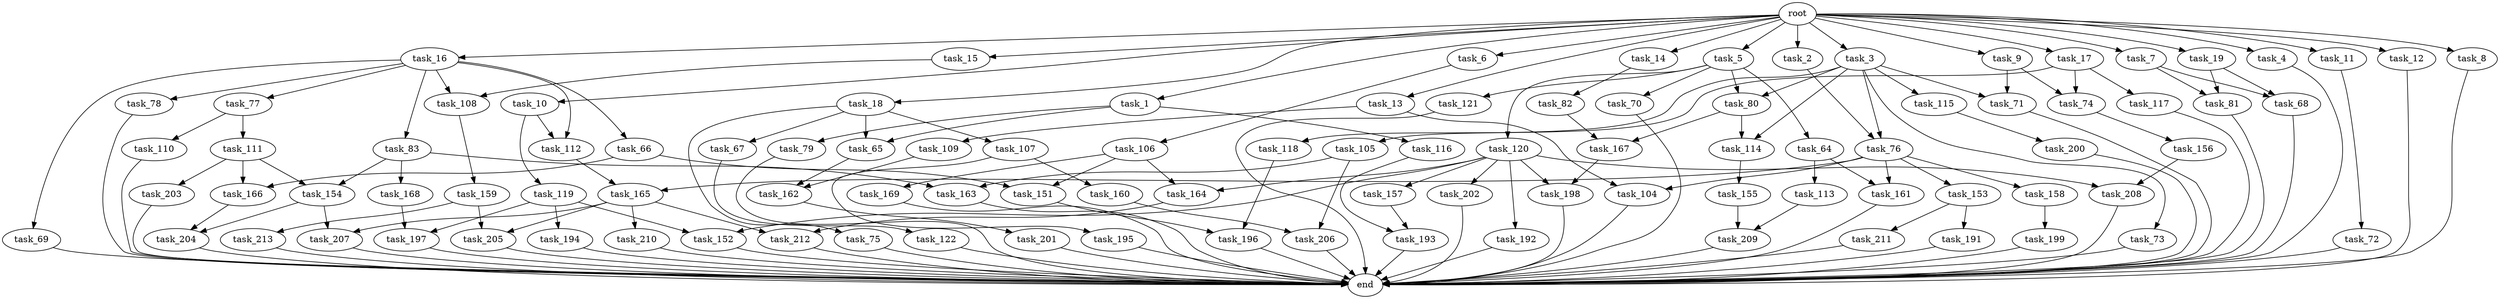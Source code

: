 digraph G {
  task_11 [size="2.048000"];
  task_204 [size="1992864825.344000"];
  task_195 [size="841813590.016000"];
  task_64 [size="1099511627.776000"];
  task_17 [size="2.048000"];
  task_15 [size="2.048000"];
  task_118 [size="618475290.624000"];
  task_69 [size="429496729.600000"];
  task_104 [size="343597383.680000"];
  task_155 [size="618475290.624000"];
  task_113 [size="429496729.600000"];
  task_199 [size="429496729.600000"];
  task_73 [size="618475290.624000"];
  task_197 [size="2233382993.920000"];
  task_7 [size="2.048000"];
  task_109 [size="68719476.736000"];
  task_67 [size="429496729.600000"];
  task_79 [size="154618822.656000"];
  task_157 [size="68719476.736000"];
  task_205 [size="2010044694.528000"];
  task_80 [size="1717986918.400000"];
  task_115 [size="618475290.624000"];
  task_75 [size="429496729.600000"];
  task_206 [size="1116691496.960000"];
  task_192 [size="68719476.736000"];
  task_203 [size="429496729.600000"];
  task_119 [size="274877906.944000"];
  task_107 [size="429496729.600000"];
  task_81 [size="996432412.672000"];
  task_196 [size="1546188226.560000"];
  task_112 [size="704374636.544000"];
  task_121 [size="1099511627.776000"];
  task_105 [size="618475290.624000"];
  task_83 [size="429496729.600000"];
  task_198 [size="1460288880.640000"];
  task_202 [size="68719476.736000"];
  task_3 [size="2.048000"];
  task_207 [size="2336462209.024000"];
  task_14 [size="2.048000"];
  task_153 [size="274877906.944000"];
  task_108 [size="584115552.256000"];
  task_158 [size="274877906.944000"];
  task_120 [size="1099511627.776000"];
  task_9 [size="2.048000"];
  task_111 [size="1717986918.400000"];
  end [size="0.000000"];
  root [size="0.000000"];
  task_191 [size="618475290.624000"];
  task_212 [size="1047972020.224000"];
  task_161 [size="704374636.544000"];
  task_165 [size="1666447310.848000"];
  task_4 [size="2.048000"];
  task_70 [size="1099511627.776000"];
  task_65 [size="584115552.256000"];
  task_78 [size="429496729.600000"];
  task_19 [size="2.048000"];
  task_13 [size="2.048000"];
  task_194 [size="1391569403.904000"];
  task_66 [size="429496729.600000"];
  task_210 [size="618475290.624000"];
  task_5 [size="2.048000"];
  task_169 [size="1717986918.400000"];
  task_168 [size="618475290.624000"];
  task_164 [size="1786706395.136000"];
  task_154 [size="1047972020.224000"];
  task_200 [size="274877906.944000"];
  task_6 [size="2.048000"];
  task_122 [size="1717986918.400000"];
  task_116 [size="154618822.656000"];
  task_16 [size="2.048000"];
  task_201 [size="68719476.736000"];
  task_152 [size="1460288880.640000"];
  task_106 [size="1099511627.776000"];
  task_117 [size="618475290.624000"];
  task_213 [size="1391569403.904000"];
  task_209 [size="1271310319.616000"];
  task_166 [size="1271310319.616000"];
  task_10 [size="2.048000"];
  task_110 [size="1717986918.400000"];
  task_193 [size="1168231104.512000"];
  task_74 [size="2010044694.528000"];
  task_160 [size="841813590.016000"];
  task_1 [size="2.048000"];
  task_208 [size="1168231104.512000"];
  task_159 [size="841813590.016000"];
  task_151 [size="2559800508.416000"];
  task_156 [size="841813590.016000"];
  task_68 [size="996432412.672000"];
  task_2 [size="2.048000"];
  task_72 [size="1391569403.904000"];
  task_71 [size="2010044694.528000"];
  task_114 [size="2010044694.528000"];
  task_12 [size="2.048000"];
  task_8 [size="2.048000"];
  task_167 [size="1460288880.640000"];
  task_163 [size="893353197.568000"];
  task_18 [size="2.048000"];
  task_82 [size="1391569403.904000"];
  task_211 [size="618475290.624000"];
  task_162 [size="1374389534.720000"];
  task_77 [size="429496729.600000"];
  task_76 [size="687194767.360000"];

  task_11 -> task_72 [size="679477248.000000"];
  task_204 -> end [size="1.000000"];
  task_195 -> end [size="1.000000"];
  task_64 -> task_113 [size="209715200.000000"];
  task_64 -> task_161 [size="209715200.000000"];
  task_17 -> task_105 [size="301989888.000000"];
  task_17 -> task_117 [size="301989888.000000"];
  task_17 -> task_74 [size="301989888.000000"];
  task_15 -> task_108 [size="75497472.000000"];
  task_118 -> task_196 [size="679477248.000000"];
  task_69 -> end [size="1.000000"];
  task_104 -> end [size="1.000000"];
  task_155 -> task_209 [size="411041792.000000"];
  task_113 -> task_209 [size="209715200.000000"];
  task_199 -> end [size="1.000000"];
  task_73 -> end [size="1.000000"];
  task_197 -> end [size="1.000000"];
  task_7 -> task_68 [size="75497472.000000"];
  task_7 -> task_81 [size="75497472.000000"];
  task_109 -> task_162 [size="536870912.000000"];
  task_67 -> task_122 [size="838860800.000000"];
  task_79 -> end [size="1.000000"];
  task_157 -> task_193 [size="33554432.000000"];
  task_205 -> end [size="1.000000"];
  task_80 -> task_114 [size="679477248.000000"];
  task_80 -> task_167 [size="679477248.000000"];
  task_115 -> task_200 [size="134217728.000000"];
  task_75 -> end [size="1.000000"];
  task_206 -> end [size="1.000000"];
  task_192 -> end [size="1.000000"];
  task_203 -> end [size="1.000000"];
  task_119 -> task_197 [size="679477248.000000"];
  task_119 -> task_152 [size="679477248.000000"];
  task_119 -> task_194 [size="679477248.000000"];
  task_107 -> task_195 [size="411041792.000000"];
  task_107 -> task_160 [size="411041792.000000"];
  task_81 -> end [size="1.000000"];
  task_196 -> end [size="1.000000"];
  task_112 -> task_165 [size="679477248.000000"];
  task_121 -> end [size="1.000000"];
  task_105 -> task_206 [size="134217728.000000"];
  task_105 -> task_163 [size="134217728.000000"];
  task_83 -> task_168 [size="301989888.000000"];
  task_83 -> task_154 [size="301989888.000000"];
  task_83 -> task_163 [size="301989888.000000"];
  task_198 -> end [size="1.000000"];
  task_202 -> end [size="1.000000"];
  task_3 -> task_73 [size="301989888.000000"];
  task_3 -> task_76 [size="301989888.000000"];
  task_3 -> task_80 [size="301989888.000000"];
  task_3 -> task_71 [size="301989888.000000"];
  task_3 -> task_118 [size="301989888.000000"];
  task_3 -> task_114 [size="301989888.000000"];
  task_3 -> task_115 [size="301989888.000000"];
  task_207 -> end [size="1.000000"];
  task_14 -> task_82 [size="679477248.000000"];
  task_153 -> task_191 [size="301989888.000000"];
  task_153 -> task_211 [size="301989888.000000"];
  task_108 -> task_159 [size="411041792.000000"];
  task_158 -> task_199 [size="209715200.000000"];
  task_120 -> task_208 [size="33554432.000000"];
  task_120 -> task_198 [size="33554432.000000"];
  task_120 -> task_202 [size="33554432.000000"];
  task_120 -> task_192 [size="33554432.000000"];
  task_120 -> task_164 [size="33554432.000000"];
  task_120 -> task_152 [size="33554432.000000"];
  task_120 -> task_157 [size="33554432.000000"];
  task_9 -> task_71 [size="679477248.000000"];
  task_9 -> task_74 [size="679477248.000000"];
  task_111 -> task_166 [size="209715200.000000"];
  task_111 -> task_154 [size="209715200.000000"];
  task_111 -> task_203 [size="209715200.000000"];
  root -> task_15 [size="1.000000"];
  root -> task_16 [size="1.000000"];
  root -> task_5 [size="1.000000"];
  root -> task_11 [size="1.000000"];
  root -> task_3 [size="1.000000"];
  root -> task_12 [size="1.000000"];
  root -> task_8 [size="1.000000"];
  root -> task_6 [size="1.000000"];
  root -> task_17 [size="1.000000"];
  root -> task_7 [size="1.000000"];
  root -> task_10 [size="1.000000"];
  root -> task_1 [size="1.000000"];
  root -> task_4 [size="1.000000"];
  root -> task_2 [size="1.000000"];
  root -> task_19 [size="1.000000"];
  root -> task_13 [size="1.000000"];
  root -> task_14 [size="1.000000"];
  root -> task_9 [size="1.000000"];
  root -> task_18 [size="1.000000"];
  task_191 -> end [size="1.000000"];
  task_212 -> end [size="1.000000"];
  task_161 -> end [size="1.000000"];
  task_165 -> task_207 [size="301989888.000000"];
  task_165 -> task_205 [size="301989888.000000"];
  task_165 -> task_210 [size="301989888.000000"];
  task_165 -> task_212 [size="301989888.000000"];
  task_4 -> end [size="1.000000"];
  task_70 -> end [size="1.000000"];
  task_65 -> task_162 [size="134217728.000000"];
  task_78 -> end [size="1.000000"];
  task_19 -> task_68 [size="411041792.000000"];
  task_19 -> task_81 [size="411041792.000000"];
  task_13 -> task_109 [size="33554432.000000"];
  task_13 -> task_104 [size="33554432.000000"];
  task_194 -> end [size="1.000000"];
  task_66 -> task_151 [size="411041792.000000"];
  task_66 -> task_166 [size="411041792.000000"];
  task_210 -> end [size="1.000000"];
  task_5 -> task_121 [size="536870912.000000"];
  task_5 -> task_120 [size="536870912.000000"];
  task_5 -> task_64 [size="536870912.000000"];
  task_5 -> task_80 [size="536870912.000000"];
  task_5 -> task_70 [size="536870912.000000"];
  task_169 -> end [size="1.000000"];
  task_168 -> task_197 [size="411041792.000000"];
  task_164 -> task_212 [size="209715200.000000"];
  task_154 -> task_207 [size="838860800.000000"];
  task_154 -> task_204 [size="838860800.000000"];
  task_200 -> end [size="1.000000"];
  task_6 -> task_106 [size="536870912.000000"];
  task_122 -> end [size="1.000000"];
  task_116 -> task_193 [size="536870912.000000"];
  task_16 -> task_66 [size="209715200.000000"];
  task_16 -> task_69 [size="209715200.000000"];
  task_16 -> task_108 [size="209715200.000000"];
  task_16 -> task_78 [size="209715200.000000"];
  task_16 -> task_77 [size="209715200.000000"];
  task_16 -> task_112 [size="209715200.000000"];
  task_16 -> task_83 [size="209715200.000000"];
  task_201 -> end [size="1.000000"];
  task_152 -> end [size="1.000000"];
  task_106 -> task_164 [size="838860800.000000"];
  task_106 -> task_151 [size="838860800.000000"];
  task_106 -> task_169 [size="838860800.000000"];
  task_117 -> end [size="1.000000"];
  task_213 -> end [size="1.000000"];
  task_209 -> end [size="1.000000"];
  task_166 -> task_204 [size="134217728.000000"];
  task_10 -> task_112 [size="134217728.000000"];
  task_10 -> task_119 [size="134217728.000000"];
  task_110 -> end [size="1.000000"];
  task_193 -> end [size="1.000000"];
  task_74 -> task_156 [size="411041792.000000"];
  task_160 -> task_206 [size="411041792.000000"];
  task_1 -> task_65 [size="75497472.000000"];
  task_1 -> task_116 [size="75497472.000000"];
  task_1 -> task_79 [size="75497472.000000"];
  task_208 -> end [size="1.000000"];
  task_159 -> task_205 [size="679477248.000000"];
  task_159 -> task_213 [size="679477248.000000"];
  task_151 -> task_196 [size="75497472.000000"];
  task_156 -> task_208 [size="536870912.000000"];
  task_68 -> end [size="1.000000"];
  task_2 -> task_76 [size="33554432.000000"];
  task_72 -> end [size="1.000000"];
  task_71 -> end [size="1.000000"];
  task_114 -> task_155 [size="301989888.000000"];
  task_12 -> end [size="1.000000"];
  task_8 -> end [size="1.000000"];
  task_167 -> task_198 [size="679477248.000000"];
  task_163 -> end [size="1.000000"];
  task_18 -> task_65 [size="209715200.000000"];
  task_18 -> task_75 [size="209715200.000000"];
  task_18 -> task_67 [size="209715200.000000"];
  task_18 -> task_107 [size="209715200.000000"];
  task_82 -> task_167 [size="33554432.000000"];
  task_211 -> end [size="1.000000"];
  task_162 -> task_201 [size="33554432.000000"];
  task_77 -> task_110 [size="838860800.000000"];
  task_77 -> task_111 [size="838860800.000000"];
  task_76 -> task_161 [size="134217728.000000"];
  task_76 -> task_165 [size="134217728.000000"];
  task_76 -> task_104 [size="134217728.000000"];
  task_76 -> task_158 [size="134217728.000000"];
  task_76 -> task_153 [size="134217728.000000"];
}
